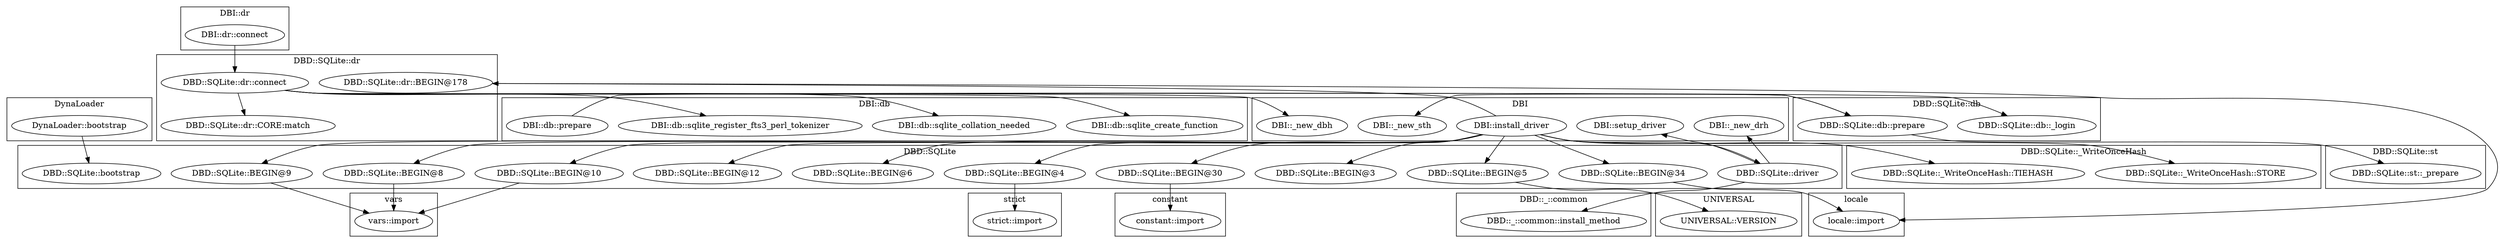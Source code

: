 digraph {
graph [overlap=false]
subgraph cluster_DBI_db {
	label="DBI::db";
	"DBI::db::sqlite_create_function";
	"DBI::db::sqlite_collation_needed";
	"DBI::db::sqlite_register_fts3_perl_tokenizer";
	"DBI::db::prepare";
}
subgraph cluster_DBD_SQLite_st {
	label="DBD::SQLite::st";
	"DBD::SQLite::st::_prepare";
}
subgraph cluster_locale {
	label="locale";
	"locale::import";
}
subgraph cluster_DynaLoader {
	label="DynaLoader";
	"DynaLoader::bootstrap";
}
subgraph cluster_DBD_SQLite {
	label="DBD::SQLite";
	"DBD::SQLite::BEGIN@9";
	"DBD::SQLite::BEGIN@34";
	"DBD::SQLite::BEGIN@3";
	"DBD::SQLite::BEGIN@4";
	"DBD::SQLite::bootstrap";
	"DBD::SQLite::BEGIN@10";
	"DBD::SQLite::BEGIN@6";
	"DBD::SQLite::BEGIN@12";
	"DBD::SQLite::BEGIN@30";
	"DBD::SQLite::driver";
	"DBD::SQLite::BEGIN@8";
	"DBD::SQLite::BEGIN@5";
}
subgraph cluster_constant {
	label="constant";
	"constant::import";
}
subgraph cluster_UNIVERSAL {
	label="UNIVERSAL";
	"UNIVERSAL::VERSION";
}
subgraph cluster_DBD___common {
	label="DBD::_::common";
	"DBD::_::common::install_method";
}
subgraph cluster_DBD_SQLite_dr {
	label="DBD::SQLite::dr";
	"DBD::SQLite::dr::connect";
	"DBD::SQLite::dr::CORE:match";
	"DBD::SQLite::dr::BEGIN@178";
}
subgraph cluster_DBI {
	label="DBI";
	"DBI::_new_dbh";
	"DBI::install_driver";
	"DBI::_new_sth";
	"DBI::setup_driver";
	"DBI::_new_drh";
}
subgraph cluster_DBD_SQLite_db {
	label="DBD::SQLite::db";
	"DBD::SQLite::db::_login";
	"DBD::SQLite::db::prepare";
}
subgraph cluster_vars {
	label="vars";
	"vars::import";
}
subgraph cluster_DBD_SQLite__WriteOnceHash {
	label="DBD::SQLite::_WriteOnceHash";
	"DBD::SQLite::_WriteOnceHash::STORE";
	"DBD::SQLite::_WriteOnceHash::TIEHASH";
}
subgraph cluster_strict {
	label="strict";
	"strict::import";
}
subgraph cluster_DBI_dr {
	label="DBI::dr";
	"DBI::dr::connect";
}
"DBI::install_driver" -> "DBD::SQLite::BEGIN@12";
"DBD::SQLite::dr::connect" -> "DBI::_new_dbh";
"DBI::install_driver" -> "DBD::SQLite::BEGIN@9";
"DBD::SQLite::db::prepare" -> "DBD::SQLite::st::_prepare";
"DBI::install_driver" -> "DBD::SQLite::driver";
"DBD::SQLite::dr::connect" -> "DBI::db::sqlite_create_function";
"DBI::install_driver" -> "DBD::SQLite::BEGIN@5";
"DBD::SQLite::BEGIN@34" -> "locale::import";
"DBD::SQLite::dr::BEGIN@178" -> "locale::import";
"DBD::SQLite::db::prepare" -> "DBI::_new_sth";
"DBD::SQLite::BEGIN@30" -> "constant::import";
"DBI::install_driver" -> "DBD::SQLite::_WriteOnceHash::TIEHASH";
"DBI::install_driver" -> "DBD::SQLite::BEGIN@10";
"DBD::SQLite::BEGIN@4" -> "strict::import";
"DBD::SQLite::dr::connect" -> "DBI::db::sqlite_collation_needed";
"DBI::install_driver" -> "DBD::SQLite::BEGIN@3";
"DBI::install_driver" -> "DBD::SQLite::_WriteOnceHash::STORE";
"DBI::install_driver" -> "DBD::SQLite::BEGIN@34";
"DBI::install_driver" -> "DBD::SQLite::BEGIN@8";
"DBI::install_driver" -> "DBD::SQLite::dr::BEGIN@178";
"DBD::SQLite::BEGIN@8" -> "vars::import";
"DBD::SQLite::BEGIN@9" -> "vars::import";
"DBD::SQLite::BEGIN@10" -> "vars::import";
"DBD::SQLite::dr::connect" -> "DBD::SQLite::dr::CORE:match";
"DBD::SQLite::driver" -> "DBD::_::common::install_method";
"DBD::SQLite::driver" -> "DBI::setup_driver";
"DBI::install_driver" -> "DBD::SQLite::BEGIN@30";
"DBI::db::prepare" -> "DBD::SQLite::db::prepare";
"DynaLoader::bootstrap" -> "DBD::SQLite::bootstrap";
"DBI::install_driver" -> "DBD::SQLite::BEGIN@6";
"DBD::SQLite::BEGIN@5" -> "UNIVERSAL::VERSION";
"DBD::SQLite::driver" -> "DBI::_new_drh";
"DBD::SQLite::dr::connect" -> "DBI::db::sqlite_register_fts3_perl_tokenizer";
"DBI::dr::connect" -> "DBD::SQLite::dr::connect";
"DBI::install_driver" -> "DBD::SQLite::BEGIN@4";
"DBD::SQLite::dr::connect" -> "DBD::SQLite::db::_login";
}
